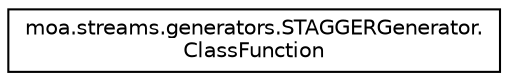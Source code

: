 digraph "Graphical Class Hierarchy"
{
 // LATEX_PDF_SIZE
  edge [fontname="Helvetica",fontsize="10",labelfontname="Helvetica",labelfontsize="10"];
  node [fontname="Helvetica",fontsize="10",shape=record];
  rankdir="LR";
  Node0 [label="moa.streams.generators.STAGGERGenerator.\lClassFunction",height=0.2,width=0.4,color="black", fillcolor="white", style="filled",URL="$interfacemoa_1_1streams_1_1generators_1_1_s_t_a_g_g_e_r_generator_1_1_class_function.html",tooltip=" "];
}
